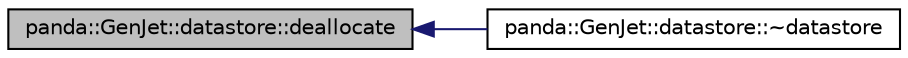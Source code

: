 digraph G
{
  edge [fontname="Helvetica",fontsize="10",labelfontname="Helvetica",labelfontsize="10"];
  node [fontname="Helvetica",fontsize="10",shape=record];
  rankdir=LR;
  Node1 [label="panda::GenJet::datastore::deallocate",height=0.2,width=0.4,color="black", fillcolor="grey75", style="filled" fontcolor="black"];
  Node1 -> Node2 [dir=back,color="midnightblue",fontsize="10",style="solid"];
  Node2 [label="panda::GenJet::datastore::~datastore",height=0.2,width=0.4,color="black", fillcolor="white", style="filled",URL="$structpanda_1_1GenJet_1_1datastore.html#aee5add4c9f162350865cec47c322dec0"];
}
